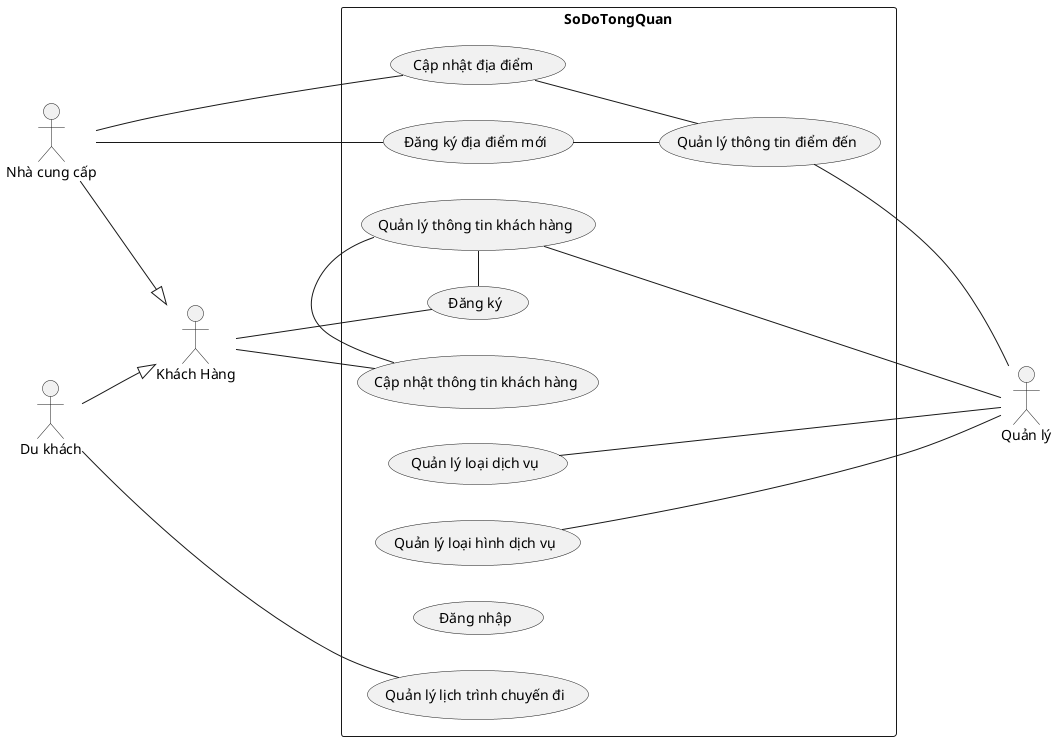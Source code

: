 @startuml SoDoUC
left to right direction
actor "Quản lý" as QL
actor "Khách Hàng" as KH
actor "Nhà cung cấp" as NCC
actor "Du khách" as DKhach


rectangle  SoDoTongQuan{
  usecase "Quản lý loại dịch vụ" as QLLDV
  usecase "Quản lý loại hình dịch vụ" as QLLHDV
  usecase "Quản lý thông tin điểm đến" as QLTTDD

  usecase "Cập nhật địa điểm " as CapNhat_TTDD
  usecase "Đăng ký địa điểm mới" as Them_TTDD
  usecase "Cập nhật thông tin khách hàng" as CapNhat_TTKH

  usecase "Quản lý thông tin khách hàng" as QLTTKH
  usecase "Đăng ký" as DKy
  usecase "Đăng nhập" as DNhap
  usecase "Quản lý lịch trình chuyến đi" as QLCD
  
}
CapNhat_TTDD -- QLTTDD
Them_TTDD -- QLTTDD
 QLTTKH - DKy
CapNhat_TTKH - QLTTKH

KH --- CapNhat_TTKH
KH -- DKy

QLTTDD - QL
QLLHDV ---- QL
QLTTKH - QL
QLLDV -- QL



NCC --|> KH

DKhach --|> KH

NCC - CapNhat_TTDD
NCC - Them_TTDD


DKhach -- QLCD

@enduml